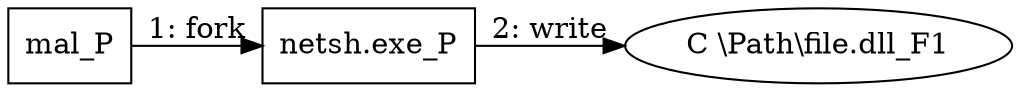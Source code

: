 digraph "T1546.007" {
rankdir="LR"
size="9"
fixedsize="false"
splines="true"
nodesep=0.3
ranksep=0
fontsize=10
overlap="scalexy"
engine= "neato"
	"mal_P" [node_type=Process shape=box]
	"netsh.exe_P" [node_type=Process shape=box]
	"C \\Path\\file.dll_F1" [node_type=File shape=ellipse]
	"mal_P" -> "netsh.exe_P" [label="1: fork"]
	"netsh.exe_P" -> "C \\Path\\file.dll_F1" [label="2: write"]
}
